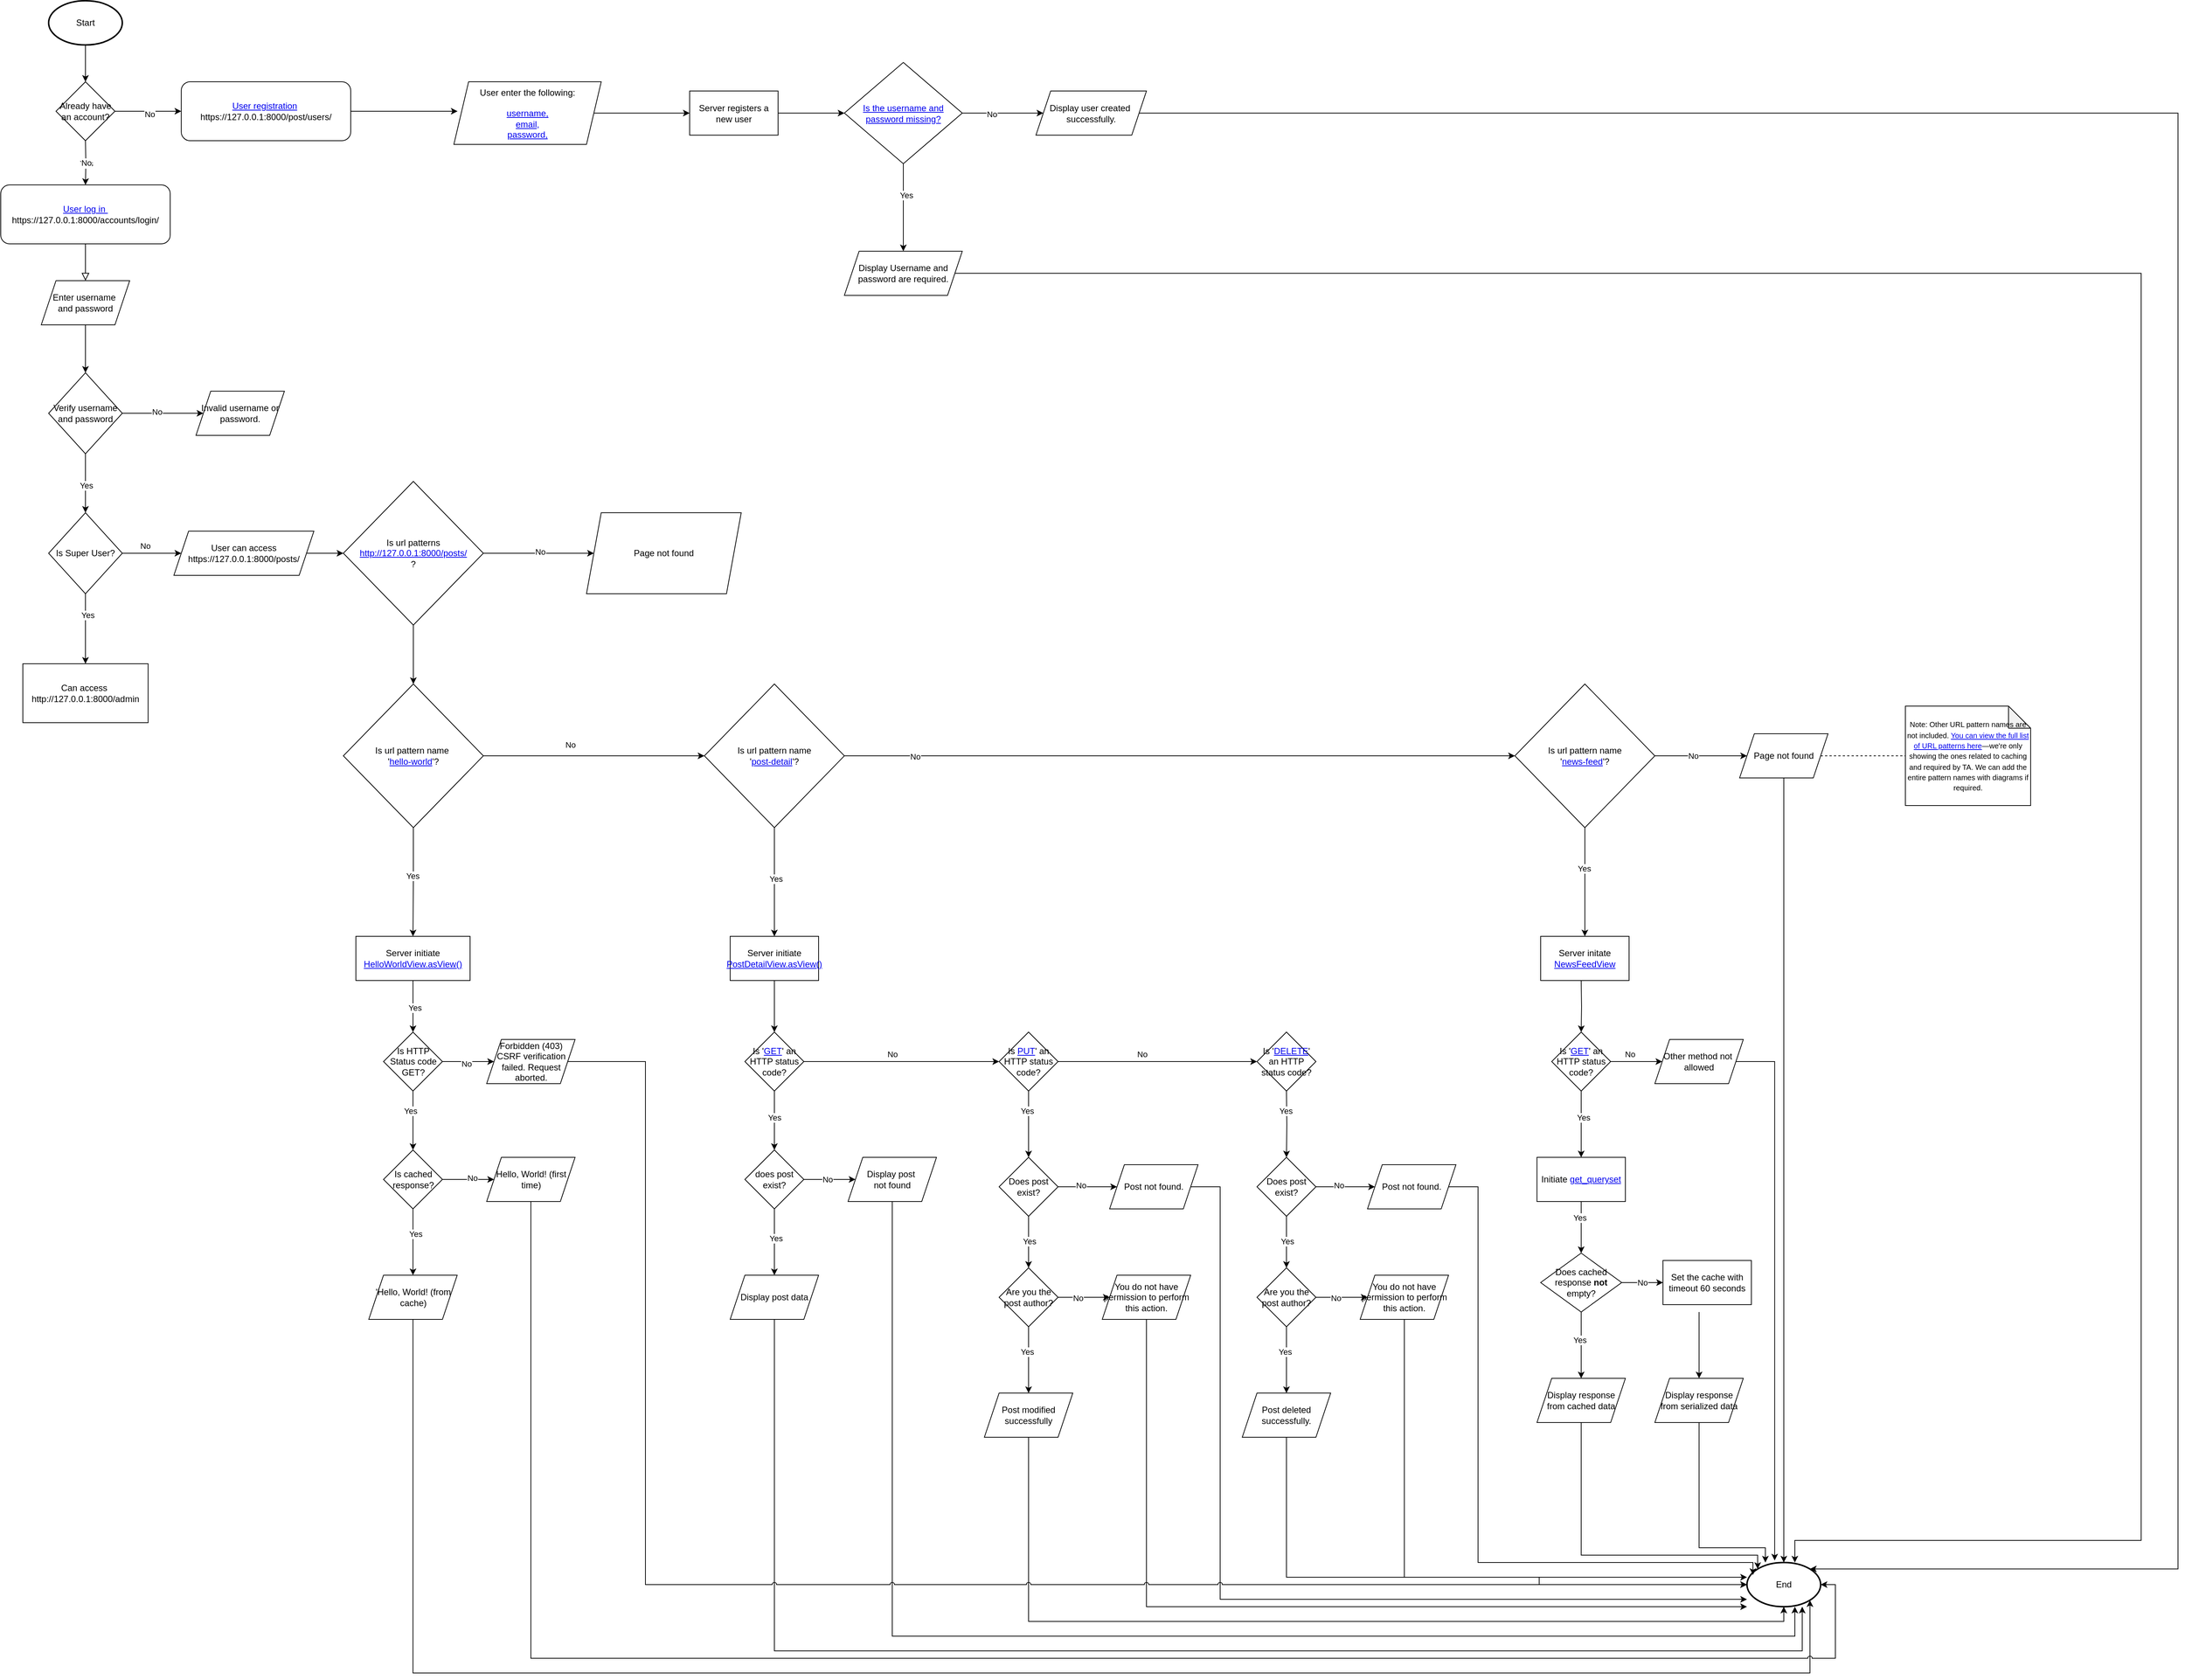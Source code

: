 <mxfile version="26.2.8">
  <diagram id="C5RBs43oDa-KdzZeNtuy" name="Page-1">
    <mxGraphModel dx="1724" dy="2253" grid="1" gridSize="10" guides="1" tooltips="1" connect="1" arrows="1" fold="1" page="1" pageScale="1" pageWidth="827" pageHeight="1169" math="0" shadow="0">
      <root>
        <mxCell id="WIyWlLk6GJQsqaUBKTNV-0" />
        <mxCell id="WIyWlLk6GJQsqaUBKTNV-1" parent="WIyWlLk6GJQsqaUBKTNV-0" />
        <mxCell id="WIyWlLk6GJQsqaUBKTNV-2" value="" style="rounded=0;html=1;jettySize=auto;orthogonalLoop=1;fontSize=11;endArrow=block;endFill=0;endSize=8;strokeWidth=1;shadow=0;labelBackgroundColor=none;edgeStyle=orthogonalEdgeStyle;" parent="WIyWlLk6GJQsqaUBKTNV-1" source="WIyWlLk6GJQsqaUBKTNV-3" edge="1">
          <mxGeometry relative="1" as="geometry">
            <mxPoint x="220" y="170" as="targetPoint" />
          </mxGeometry>
        </mxCell>
        <mxCell id="WIyWlLk6GJQsqaUBKTNV-3" value="&lt;div&gt;&lt;a style=&quot;background-color: transparent;&quot; href=&quot;https://github.com/Jasmin1117/Integrative-Programming-and-Technologies-Act/blob/cc8234874aca94a80bd389ca6543b838aa12877f/connectly_project/posts/views.py#L90&quot;&gt;User log in&amp;nbsp;&lt;/a&gt;&lt;/div&gt;&lt;div&gt;https://127.0.0.1:8000/accounts/login/&lt;br&gt;&lt;/div&gt;" style="rounded=1;whiteSpace=wrap;html=1;fontSize=12;glass=0;strokeWidth=1;shadow=0;" parent="WIyWlLk6GJQsqaUBKTNV-1" vertex="1">
          <mxGeometry x="105" y="40" width="230" height="80" as="geometry" />
        </mxCell>
        <mxCell id="_X7CinvfT8mSmvI7YNX2-6" value="Yes" style="edgeStyle=orthogonalEdgeStyle;rounded=0;orthogonalLoop=1;jettySize=auto;html=1;" parent="WIyWlLk6GJQsqaUBKTNV-1" target="WIyWlLk6GJQsqaUBKTNV-3" edge="1">
          <mxGeometry relative="1" as="geometry">
            <mxPoint x="220.0" y="-20" as="sourcePoint" />
          </mxGeometry>
        </mxCell>
        <mxCell id="_X7CinvfT8mSmvI7YNX2-102" value="No" style="edgeLabel;html=1;align=center;verticalAlign=middle;resizable=0;points=[];" parent="_X7CinvfT8mSmvI7YNX2-6" vertex="1" connectable="0">
          <mxGeometry x="-0.135" y="4" relative="1" as="geometry">
            <mxPoint x="-4" y="4" as="offset" />
          </mxGeometry>
        </mxCell>
        <mxCell id="_X7CinvfT8mSmvI7YNX2-13" value="" style="edgeStyle=orthogonalEdgeStyle;rounded=0;orthogonalLoop=1;jettySize=auto;html=1;" parent="WIyWlLk6GJQsqaUBKTNV-1" source="_X7CinvfT8mSmvI7YNX2-11" target="_X7CinvfT8mSmvI7YNX2-12" edge="1">
          <mxGeometry relative="1" as="geometry" />
        </mxCell>
        <mxCell id="_X7CinvfT8mSmvI7YNX2-11" value="Enter username&amp;nbsp;&lt;div&gt;and password&lt;/div&gt;" style="shape=parallelogram;perimeter=parallelogramPerimeter;whiteSpace=wrap;html=1;fixedSize=1;" parent="WIyWlLk6GJQsqaUBKTNV-1" vertex="1">
          <mxGeometry x="160" y="170" width="120" height="60" as="geometry" />
        </mxCell>
        <mxCell id="_X7CinvfT8mSmvI7YNX2-15" value="" style="edgeStyle=orthogonalEdgeStyle;rounded=0;orthogonalLoop=1;jettySize=auto;html=1;" parent="WIyWlLk6GJQsqaUBKTNV-1" source="_X7CinvfT8mSmvI7YNX2-12" target="_X7CinvfT8mSmvI7YNX2-14" edge="1">
          <mxGeometry relative="1" as="geometry" />
        </mxCell>
        <mxCell id="_X7CinvfT8mSmvI7YNX2-16" value="Yes" style="edgeLabel;html=1;align=center;verticalAlign=middle;resizable=0;points=[];" parent="_X7CinvfT8mSmvI7YNX2-15" vertex="1" connectable="0">
          <mxGeometry x="0.079" y="1" relative="1" as="geometry">
            <mxPoint as="offset" />
          </mxGeometry>
        </mxCell>
        <mxCell id="_X7CinvfT8mSmvI7YNX2-30" style="edgeStyle=orthogonalEdgeStyle;rounded=0;orthogonalLoop=1;jettySize=auto;html=1;" parent="WIyWlLk6GJQsqaUBKTNV-1" source="_X7CinvfT8mSmvI7YNX2-12" target="_X7CinvfT8mSmvI7YNX2-24" edge="1">
          <mxGeometry relative="1" as="geometry" />
        </mxCell>
        <mxCell id="_X7CinvfT8mSmvI7YNX2-31" value="No" style="edgeLabel;html=1;align=center;verticalAlign=middle;resizable=0;points=[];" parent="_X7CinvfT8mSmvI7YNX2-30" vertex="1" connectable="0">
          <mxGeometry x="-0.158" y="2" relative="1" as="geometry">
            <mxPoint as="offset" />
          </mxGeometry>
        </mxCell>
        <mxCell id="_X7CinvfT8mSmvI7YNX2-12" value="Verify username and password" style="rhombus;whiteSpace=wrap;html=1;" parent="WIyWlLk6GJQsqaUBKTNV-1" vertex="1">
          <mxGeometry x="170" y="295" width="100" height="110" as="geometry" />
        </mxCell>
        <mxCell id="_X7CinvfT8mSmvI7YNX2-18" value="" style="edgeStyle=orthogonalEdgeStyle;rounded=0;orthogonalLoop=1;jettySize=auto;html=1;" parent="WIyWlLk6GJQsqaUBKTNV-1" source="_X7CinvfT8mSmvI7YNX2-14" target="_X7CinvfT8mSmvI7YNX2-17" edge="1">
          <mxGeometry relative="1" as="geometry" />
        </mxCell>
        <mxCell id="_X7CinvfT8mSmvI7YNX2-19" value="Yes" style="edgeLabel;html=1;align=center;verticalAlign=middle;resizable=0;points=[];" parent="_X7CinvfT8mSmvI7YNX2-18" vertex="1" connectable="0">
          <mxGeometry x="-0.393" y="3" relative="1" as="geometry">
            <mxPoint as="offset" />
          </mxGeometry>
        </mxCell>
        <mxCell id="_X7CinvfT8mSmvI7YNX2-21" value="" style="edgeStyle=orthogonalEdgeStyle;rounded=0;orthogonalLoop=1;jettySize=auto;html=1;" parent="WIyWlLk6GJQsqaUBKTNV-1" source="_X7CinvfT8mSmvI7YNX2-14" target="_X7CinvfT8mSmvI7YNX2-32" edge="1">
          <mxGeometry relative="1" as="geometry">
            <mxPoint x="340" y="540" as="targetPoint" />
          </mxGeometry>
        </mxCell>
        <mxCell id="_X7CinvfT8mSmvI7YNX2-22" value="No" style="edgeLabel;html=1;align=center;verticalAlign=middle;resizable=0;points=[];" parent="_X7CinvfT8mSmvI7YNX2-21" vertex="1" connectable="0">
          <mxGeometry x="-0.233" y="1" relative="1" as="geometry">
            <mxPoint y="-9" as="offset" />
          </mxGeometry>
        </mxCell>
        <mxCell id="_X7CinvfT8mSmvI7YNX2-14" value="Is Super User?" style="rhombus;whiteSpace=wrap;html=1;" parent="WIyWlLk6GJQsqaUBKTNV-1" vertex="1">
          <mxGeometry x="170" y="485" width="100" height="110" as="geometry" />
        </mxCell>
        <mxCell id="_X7CinvfT8mSmvI7YNX2-17" value="Can access&amp;nbsp;&lt;div&gt;http://127.0.0.1:8000/admin&lt;/div&gt;" style="whiteSpace=wrap;html=1;" parent="WIyWlLk6GJQsqaUBKTNV-1" vertex="1">
          <mxGeometry x="135" y="690" width="170" height="80" as="geometry" />
        </mxCell>
        <mxCell id="_X7CinvfT8mSmvI7YNX2-24" value="Invalid username or password." style="shape=parallelogram;perimeter=parallelogramPerimeter;whiteSpace=wrap;html=1;fixedSize=1;" parent="WIyWlLk6GJQsqaUBKTNV-1" vertex="1">
          <mxGeometry x="370" y="320" width="120" height="60" as="geometry" />
        </mxCell>
        <mxCell id="cD0JJt_eKA0-qdBhpxKM-0" style="edgeStyle=orthogonalEdgeStyle;rounded=0;orthogonalLoop=1;jettySize=auto;html=1;" parent="WIyWlLk6GJQsqaUBKTNV-1" source="_X7CinvfT8mSmvI7YNX2-32" target="_X7CinvfT8mSmvI7YNX2-52" edge="1">
          <mxGeometry relative="1" as="geometry" />
        </mxCell>
        <mxCell id="_X7CinvfT8mSmvI7YNX2-32" value="User can access https://127.0.0.1:8000/posts/" style="shape=parallelogram;perimeter=parallelogramPerimeter;whiteSpace=wrap;html=1;fixedSize=1;" parent="WIyWlLk6GJQsqaUBKTNV-1" vertex="1">
          <mxGeometry x="340" y="510" width="190" height="60" as="geometry" />
        </mxCell>
        <mxCell id="_X7CinvfT8mSmvI7YNX2-90" value="" style="edgeStyle=orthogonalEdgeStyle;rounded=0;orthogonalLoop=1;jettySize=auto;html=1;" parent="WIyWlLk6GJQsqaUBKTNV-1" source="_X7CinvfT8mSmvI7YNX2-52" target="_X7CinvfT8mSmvI7YNX2-95" edge="1">
          <mxGeometry relative="1" as="geometry">
            <mxPoint x="1110" y="540" as="targetPoint" />
          </mxGeometry>
        </mxCell>
        <mxCell id="_X7CinvfT8mSmvI7YNX2-113" value="No" style="edgeLabel;html=1;align=center;verticalAlign=middle;resizable=0;points=[];" parent="_X7CinvfT8mSmvI7YNX2-90" vertex="1" connectable="0">
          <mxGeometry x="0.019" y="2" relative="1" as="geometry">
            <mxPoint as="offset" />
          </mxGeometry>
        </mxCell>
        <mxCell id="cD0JJt_eKA0-qdBhpxKM-2" value="" style="edgeStyle=orthogonalEdgeStyle;rounded=0;orthogonalLoop=1;jettySize=auto;html=1;" parent="WIyWlLk6GJQsqaUBKTNV-1" source="_X7CinvfT8mSmvI7YNX2-52" target="cD0JJt_eKA0-qdBhpxKM-1" edge="1">
          <mxGeometry relative="1" as="geometry" />
        </mxCell>
        <mxCell id="_X7CinvfT8mSmvI7YNX2-52" value="Is url patterns&lt;div&gt;&lt;a href=&quot;https://github.com/Jasmin1117/Integrative-Programming-and-Technologies-Act/blob/2461e86800dc4b899f0e4c06d2805c2391d48731/connectly_project/posts/urls.py#L21&quot;&gt;http://127.0.0.1:8000/posts/&lt;/a&gt;&lt;/div&gt;&lt;div&gt;?&lt;/div&gt;" style="rhombus;whiteSpace=wrap;html=1;" parent="WIyWlLk6GJQsqaUBKTNV-1" vertex="1">
          <mxGeometry x="570" y="442.5" width="190" height="195" as="geometry" />
        </mxCell>
        <mxCell id="_X7CinvfT8mSmvI7YNX2-95" value="Page not found" style="shape=parallelogram;perimeter=parallelogramPerimeter;whiteSpace=wrap;html=1;fixedSize=1;" parent="WIyWlLk6GJQsqaUBKTNV-1" vertex="1">
          <mxGeometry x="900" y="485" width="210" height="110" as="geometry" />
        </mxCell>
        <mxCell id="_X7CinvfT8mSmvI7YNX2-98" style="edgeStyle=orthogonalEdgeStyle;rounded=0;orthogonalLoop=1;jettySize=auto;html=1;" parent="WIyWlLk6GJQsqaUBKTNV-1" source="_X7CinvfT8mSmvI7YNX2-96" target="_X7CinvfT8mSmvI7YNX2-97" edge="1">
          <mxGeometry relative="1" as="geometry" />
        </mxCell>
        <mxCell id="_X7CinvfT8mSmvI7YNX2-96" value="Start" style="strokeWidth=2;html=1;shape=mxgraph.flowchart.start_1;whiteSpace=wrap;" parent="WIyWlLk6GJQsqaUBKTNV-1" vertex="1">
          <mxGeometry x="170" y="-210" width="100" height="60" as="geometry" />
        </mxCell>
        <mxCell id="_X7CinvfT8mSmvI7YNX2-103" style="edgeStyle=orthogonalEdgeStyle;rounded=0;orthogonalLoop=1;jettySize=auto;html=1;" parent="WIyWlLk6GJQsqaUBKTNV-1" source="_X7CinvfT8mSmvI7YNX2-97" target="_X7CinvfT8mSmvI7YNX2-101" edge="1">
          <mxGeometry relative="1" as="geometry" />
        </mxCell>
        <mxCell id="_X7CinvfT8mSmvI7YNX2-104" value="No" style="edgeLabel;html=1;align=center;verticalAlign=middle;resizable=0;points=[];" parent="_X7CinvfT8mSmvI7YNX2-103" vertex="1" connectable="0">
          <mxGeometry x="0.049" y="-4" relative="1" as="geometry">
            <mxPoint as="offset" />
          </mxGeometry>
        </mxCell>
        <mxCell id="_X7CinvfT8mSmvI7YNX2-97" value="Already have an account?" style="rhombus;whiteSpace=wrap;html=1;" parent="WIyWlLk6GJQsqaUBKTNV-1" vertex="1">
          <mxGeometry x="180" y="-100" width="80" height="80" as="geometry" />
        </mxCell>
        <mxCell id="_X7CinvfT8mSmvI7YNX2-106" value="" style="edgeStyle=orthogonalEdgeStyle;rounded=0;orthogonalLoop=1;jettySize=auto;html=1;" parent="WIyWlLk6GJQsqaUBKTNV-1" source="_X7CinvfT8mSmvI7YNX2-101" edge="1">
          <mxGeometry relative="1" as="geometry">
            <mxPoint x="725" y="-60.0" as="targetPoint" />
          </mxGeometry>
        </mxCell>
        <mxCell id="_X7CinvfT8mSmvI7YNX2-101" value="&lt;a href=&quot;https://github.com/Jasmin1117/Integrative-Programming-and-Technologies-Act/blob/cc8234874aca94a80bd389ca6543b838aa12877f/connectly_project/posts/views.py#L54&quot;&gt;User registration&lt;/a&gt;&amp;nbsp;&lt;br&gt;&lt;div&gt;https://127.0.0.1:8000/post/users/&lt;/div&gt;" style="rounded=1;whiteSpace=wrap;html=1;fontSize=12;glass=0;strokeWidth=1;shadow=0;" parent="WIyWlLk6GJQsqaUBKTNV-1" vertex="1">
          <mxGeometry x="350" y="-100" width="230" height="80" as="geometry" />
        </mxCell>
        <mxCell id="_X7CinvfT8mSmvI7YNX2-109" value="" style="edgeStyle=orthogonalEdgeStyle;rounded=0;orthogonalLoop=1;jettySize=auto;html=1;" parent="WIyWlLk6GJQsqaUBKTNV-1" source="_X7CinvfT8mSmvI7YNX2-107" target="_X7CinvfT8mSmvI7YNX2-108" edge="1">
          <mxGeometry relative="1" as="geometry" />
        </mxCell>
        <mxCell id="_X7CinvfT8mSmvI7YNX2-107" value="User enter the following:&lt;div&gt;&lt;br&gt;&lt;/div&gt;&lt;div&gt;&lt;a href=&quot;https://github.com/Jasmin1117/Integrative-Programming-and-Technologies-Act/blob/2461e86800dc4b899f0e4c06d2805c2391d48731/connectly_project/posts/views.py#L50-L52&quot;&gt;username,&lt;br&gt;email,&lt;br&gt;password,&lt;/a&gt;&lt;/div&gt;" style="shape=parallelogram;perimeter=parallelogramPerimeter;whiteSpace=wrap;html=1;fixedSize=1;" parent="WIyWlLk6GJQsqaUBKTNV-1" vertex="1">
          <mxGeometry x="720" y="-100" width="200" height="85" as="geometry" />
        </mxCell>
        <mxCell id="_X7CinvfT8mSmvI7YNX2-111" value="" style="edgeStyle=orthogonalEdgeStyle;rounded=0;orthogonalLoop=1;jettySize=auto;html=1;" parent="WIyWlLk6GJQsqaUBKTNV-1" source="_X7CinvfT8mSmvI7YNX2-108" target="_X7CinvfT8mSmvI7YNX2-110" edge="1">
          <mxGeometry relative="1" as="geometry" />
        </mxCell>
        <mxCell id="_X7CinvfT8mSmvI7YNX2-108" value="Server registers a new user" style="whiteSpace=wrap;html=1;" parent="WIyWlLk6GJQsqaUBKTNV-1" vertex="1">
          <mxGeometry x="1040" y="-87.5" width="120" height="60" as="geometry" />
        </mxCell>
        <mxCell id="s0mT2lltDAjoIGX7IzYP-1" value="" style="edgeStyle=orthogonalEdgeStyle;rounded=0;orthogonalLoop=1;jettySize=auto;html=1;" edge="1" parent="WIyWlLk6GJQsqaUBKTNV-1" source="_X7CinvfT8mSmvI7YNX2-110" target="s0mT2lltDAjoIGX7IzYP-0">
          <mxGeometry relative="1" as="geometry" />
        </mxCell>
        <mxCell id="s0mT2lltDAjoIGX7IzYP-2" value="Yes" style="edgeLabel;html=1;align=center;verticalAlign=middle;resizable=0;points=[];" vertex="1" connectable="0" parent="s0mT2lltDAjoIGX7IzYP-1">
          <mxGeometry x="-0.287" y="4" relative="1" as="geometry">
            <mxPoint as="offset" />
          </mxGeometry>
        </mxCell>
        <mxCell id="s0mT2lltDAjoIGX7IzYP-4" value="" style="edgeStyle=orthogonalEdgeStyle;rounded=0;orthogonalLoop=1;jettySize=auto;html=1;" edge="1" parent="WIyWlLk6GJQsqaUBKTNV-1" source="_X7CinvfT8mSmvI7YNX2-110" target="s0mT2lltDAjoIGX7IzYP-3">
          <mxGeometry relative="1" as="geometry" />
        </mxCell>
        <mxCell id="s0mT2lltDAjoIGX7IzYP-5" value="No" style="edgeLabel;html=1;align=center;verticalAlign=middle;resizable=0;points=[];" vertex="1" connectable="0" parent="s0mT2lltDAjoIGX7IzYP-4">
          <mxGeometry x="-0.2" y="-1" relative="1" as="geometry">
            <mxPoint x="-4" as="offset" />
          </mxGeometry>
        </mxCell>
        <mxCell id="_X7CinvfT8mSmvI7YNX2-110" value="&lt;a href=&quot;https://github.com/Jasmin1117/Integrative-Programming-and-Technologies-Act/blob/2461e86800dc4b899f0e4c06d2805c2391d48731/connectly_project/posts/views.py#L55&quot;&gt;Is the username and password missing?&lt;/a&gt;" style="rhombus;whiteSpace=wrap;html=1;" parent="WIyWlLk6GJQsqaUBKTNV-1" vertex="1">
          <mxGeometry x="1250" y="-126.25" width="160" height="137.5" as="geometry" />
        </mxCell>
        <mxCell id="cD0JJt_eKA0-qdBhpxKM-4" value="" style="edgeStyle=orthogonalEdgeStyle;rounded=0;orthogonalLoop=1;jettySize=auto;html=1;" parent="WIyWlLk6GJQsqaUBKTNV-1" source="cD0JJt_eKA0-qdBhpxKM-1" target="cD0JJt_eKA0-qdBhpxKM-3" edge="1">
          <mxGeometry relative="1" as="geometry" />
        </mxCell>
        <mxCell id="cD0JJt_eKA0-qdBhpxKM-18" value="Yes" style="edgeLabel;html=1;align=center;verticalAlign=middle;resizable=0;points=[];" parent="cD0JJt_eKA0-qdBhpxKM-4" vertex="1" connectable="0">
          <mxGeometry x="-0.118" y="-1" relative="1" as="geometry">
            <mxPoint as="offset" />
          </mxGeometry>
        </mxCell>
        <mxCell id="cD0JJt_eKA0-qdBhpxKM-28" value="" style="edgeStyle=orthogonalEdgeStyle;rounded=0;orthogonalLoop=1;jettySize=auto;html=1;" parent="WIyWlLk6GJQsqaUBKTNV-1" source="cD0JJt_eKA0-qdBhpxKM-1" target="cD0JJt_eKA0-qdBhpxKM-27" edge="1">
          <mxGeometry relative="1" as="geometry" />
        </mxCell>
        <mxCell id="cD0JJt_eKA0-qdBhpxKM-29" value="No" style="edgeLabel;html=1;align=center;verticalAlign=middle;resizable=0;points=[];" parent="cD0JJt_eKA0-qdBhpxKM-28" vertex="1" connectable="0">
          <mxGeometry x="-0.215" y="1" relative="1" as="geometry">
            <mxPoint y="-14" as="offset" />
          </mxGeometry>
        </mxCell>
        <mxCell id="cD0JJt_eKA0-qdBhpxKM-1" value="Is url pattern name&amp;nbsp;&lt;div&gt;&#39;&lt;a href=&quot;https://github.com/Jasmin1117/Integrative-Programming-and-Technologies-Act/blob/03969b08d5f7eb3367b18908e99192e2508488b2/connectly_project/posts/urls.py#L19&quot;&gt;hello-world&lt;/a&gt;&#39;?&lt;/div&gt;" style="rhombus;whiteSpace=wrap;html=1;" parent="WIyWlLk6GJQsqaUBKTNV-1" vertex="1">
          <mxGeometry x="570" y="717.5" width="190" height="195" as="geometry" />
        </mxCell>
        <mxCell id="cD0JJt_eKA0-qdBhpxKM-6" value="" style="edgeStyle=orthogonalEdgeStyle;rounded=0;orthogonalLoop=1;jettySize=auto;html=1;" parent="WIyWlLk6GJQsqaUBKTNV-1" source="cD0JJt_eKA0-qdBhpxKM-3" target="cD0JJt_eKA0-qdBhpxKM-5" edge="1">
          <mxGeometry relative="1" as="geometry" />
        </mxCell>
        <mxCell id="cD0JJt_eKA0-qdBhpxKM-19" value="Yes" style="edgeLabel;html=1;align=center;verticalAlign=middle;resizable=0;points=[];" parent="cD0JJt_eKA0-qdBhpxKM-6" vertex="1" connectable="0">
          <mxGeometry x="0.043" y="2" relative="1" as="geometry">
            <mxPoint as="offset" />
          </mxGeometry>
        </mxCell>
        <mxCell id="cD0JJt_eKA0-qdBhpxKM-3" value="&lt;div&gt;Server initiate&lt;/div&gt;&lt;a href=&quot;https://github.com/Jasmin1117/Integrative-Programming-and-Technologies-Act/blob/03969b08d5f7eb3367b18908e99192e2508488b2/connectly_project/posts/views.py#L423&quot;&gt;HelloWorldView.asView()&lt;/a&gt;" style="whiteSpace=wrap;html=1;" parent="WIyWlLk6GJQsqaUBKTNV-1" vertex="1">
          <mxGeometry x="587" y="1060" width="155" height="60" as="geometry" />
        </mxCell>
        <mxCell id="cD0JJt_eKA0-qdBhpxKM-10" value="" style="edgeStyle=orthogonalEdgeStyle;rounded=0;orthogonalLoop=1;jettySize=auto;html=1;" parent="WIyWlLk6GJQsqaUBKTNV-1" source="cD0JJt_eKA0-qdBhpxKM-5" target="cD0JJt_eKA0-qdBhpxKM-9" edge="1">
          <mxGeometry relative="1" as="geometry" />
        </mxCell>
        <mxCell id="cD0JJt_eKA0-qdBhpxKM-22" value="No" style="edgeLabel;html=1;align=center;verticalAlign=middle;resizable=0;points=[];" parent="cD0JJt_eKA0-qdBhpxKM-10" vertex="1" connectable="0">
          <mxGeometry x="-0.093" y="-3" relative="1" as="geometry">
            <mxPoint x="1" as="offset" />
          </mxGeometry>
        </mxCell>
        <mxCell id="cD0JJt_eKA0-qdBhpxKM-13" value="" style="edgeStyle=orthogonalEdgeStyle;rounded=0;orthogonalLoop=1;jettySize=auto;html=1;" parent="WIyWlLk6GJQsqaUBKTNV-1" source="cD0JJt_eKA0-qdBhpxKM-5" target="cD0JJt_eKA0-qdBhpxKM-12" edge="1">
          <mxGeometry relative="1" as="geometry" />
        </mxCell>
        <mxCell id="cD0JJt_eKA0-qdBhpxKM-20" value="Yes" style="edgeLabel;html=1;align=center;verticalAlign=middle;resizable=0;points=[];" parent="cD0JJt_eKA0-qdBhpxKM-13" vertex="1" connectable="0">
          <mxGeometry x="-0.338" y="-4" relative="1" as="geometry">
            <mxPoint as="offset" />
          </mxGeometry>
        </mxCell>
        <mxCell id="cD0JJt_eKA0-qdBhpxKM-5" value="Is HTTP Status code GET?" style="rhombus;whiteSpace=wrap;html=1;" parent="WIyWlLk6GJQsqaUBKTNV-1" vertex="1">
          <mxGeometry x="624.5" y="1190" width="80" height="80" as="geometry" />
        </mxCell>
        <mxCell id="cD0JJt_eKA0-qdBhpxKM-9" value="&lt;div&gt;Forbidden (403)&lt;/div&gt;&lt;div&gt;CSRF verification failed. Request aborted.&lt;/div&gt;" style="shape=parallelogram;perimeter=parallelogramPerimeter;whiteSpace=wrap;html=1;fixedSize=1;" parent="WIyWlLk6GJQsqaUBKTNV-1" vertex="1">
          <mxGeometry x="764.5" y="1200" width="120" height="60" as="geometry" />
        </mxCell>
        <mxCell id="cD0JJt_eKA0-qdBhpxKM-15" value="" style="edgeStyle=orthogonalEdgeStyle;rounded=0;orthogonalLoop=1;jettySize=auto;html=1;" parent="WIyWlLk6GJQsqaUBKTNV-1" source="cD0JJt_eKA0-qdBhpxKM-12" target="cD0JJt_eKA0-qdBhpxKM-14" edge="1">
          <mxGeometry relative="1" as="geometry" />
        </mxCell>
        <mxCell id="cD0JJt_eKA0-qdBhpxKM-21" value="Yes" style="edgeLabel;html=1;align=center;verticalAlign=middle;resizable=0;points=[];" parent="cD0JJt_eKA0-qdBhpxKM-15" vertex="1" connectable="0">
          <mxGeometry x="-0.244" y="3" relative="1" as="geometry">
            <mxPoint as="offset" />
          </mxGeometry>
        </mxCell>
        <mxCell id="cD0JJt_eKA0-qdBhpxKM-17" value="" style="edgeStyle=orthogonalEdgeStyle;rounded=0;orthogonalLoop=1;jettySize=auto;html=1;" parent="WIyWlLk6GJQsqaUBKTNV-1" source="cD0JJt_eKA0-qdBhpxKM-12" target="cD0JJt_eKA0-qdBhpxKM-16" edge="1">
          <mxGeometry relative="1" as="geometry" />
        </mxCell>
        <mxCell id="cD0JJt_eKA0-qdBhpxKM-23" value="No" style="edgeLabel;html=1;align=center;verticalAlign=middle;resizable=0;points=[];" parent="cD0JJt_eKA0-qdBhpxKM-17" vertex="1" connectable="0">
          <mxGeometry x="0.121" y="2" relative="1" as="geometry">
            <mxPoint x="1" as="offset" />
          </mxGeometry>
        </mxCell>
        <mxCell id="cD0JJt_eKA0-qdBhpxKM-12" value="Is cached response?" style="rhombus;whiteSpace=wrap;html=1;" parent="WIyWlLk6GJQsqaUBKTNV-1" vertex="1">
          <mxGeometry x="624.5" y="1350" width="80" height="80" as="geometry" />
        </mxCell>
        <mxCell id="cD0JJt_eKA0-qdBhpxKM-14" value="&#39;Hello, World! (from cache)" style="shape=parallelogram;perimeter=parallelogramPerimeter;whiteSpace=wrap;html=1;fixedSize=1;" parent="WIyWlLk6GJQsqaUBKTNV-1" vertex="1">
          <mxGeometry x="604.5" y="1520" width="120" height="60" as="geometry" />
        </mxCell>
        <mxCell id="cD0JJt_eKA0-qdBhpxKM-16" value="Hello, World! (first time)" style="shape=parallelogram;perimeter=parallelogramPerimeter;whiteSpace=wrap;html=1;fixedSize=1;" parent="WIyWlLk6GJQsqaUBKTNV-1" vertex="1">
          <mxGeometry x="764.5" y="1360" width="120" height="60" as="geometry" />
        </mxCell>
        <mxCell id="cD0JJt_eKA0-qdBhpxKM-35" value="" style="edgeStyle=orthogonalEdgeStyle;rounded=0;orthogonalLoop=1;jettySize=auto;html=1;" parent="WIyWlLk6GJQsqaUBKTNV-1" source="cD0JJt_eKA0-qdBhpxKM-27" target="cD0JJt_eKA0-qdBhpxKM-34" edge="1">
          <mxGeometry relative="1" as="geometry" />
        </mxCell>
        <mxCell id="cD0JJt_eKA0-qdBhpxKM-75" value="Yes" style="edgeLabel;html=1;align=center;verticalAlign=middle;resizable=0;points=[];" parent="cD0JJt_eKA0-qdBhpxKM-35" vertex="1" connectable="0">
          <mxGeometry x="-0.06" y="2" relative="1" as="geometry">
            <mxPoint as="offset" />
          </mxGeometry>
        </mxCell>
        <mxCell id="cD0JJt_eKA0-qdBhpxKM-92" style="edgeStyle=orthogonalEdgeStyle;rounded=0;orthogonalLoop=1;jettySize=auto;html=1;" parent="WIyWlLk6GJQsqaUBKTNV-1" source="cD0JJt_eKA0-qdBhpxKM-27" target="cD0JJt_eKA0-qdBhpxKM-91" edge="1">
          <mxGeometry relative="1" as="geometry" />
        </mxCell>
        <mxCell id="Q5yMjNgHKaKBkc9a5iXe-0" value="No" style="edgeLabel;html=1;align=center;verticalAlign=middle;resizable=0;points=[];" parent="cD0JJt_eKA0-qdBhpxKM-92" vertex="1" connectable="0">
          <mxGeometry x="-0.789" y="-1" relative="1" as="geometry">
            <mxPoint as="offset" />
          </mxGeometry>
        </mxCell>
        <mxCell id="cD0JJt_eKA0-qdBhpxKM-27" value="Is url pattern name&lt;div&gt;&#39;&lt;a href=&quot;https://github.com/Jasmin1117/Integrative-Programming-and-Technologies-Act/blob/03969b08d5f7eb3367b18908e99192e2508488b2/connectly_project/posts/urls.py#L24&quot;&gt;post-detail&lt;/a&gt;&#39;?&lt;/div&gt;" style="rhombus;whiteSpace=wrap;html=1;" parent="WIyWlLk6GJQsqaUBKTNV-1" vertex="1">
          <mxGeometry x="1060" y="717.5" width="190" height="195" as="geometry" />
        </mxCell>
        <mxCell id="cD0JJt_eKA0-qdBhpxKM-37" style="edgeStyle=orthogonalEdgeStyle;rounded=0;orthogonalLoop=1;jettySize=auto;html=1;" parent="WIyWlLk6GJQsqaUBKTNV-1" source="cD0JJt_eKA0-qdBhpxKM-34" target="cD0JJt_eKA0-qdBhpxKM-36" edge="1">
          <mxGeometry relative="1" as="geometry" />
        </mxCell>
        <mxCell id="cD0JJt_eKA0-qdBhpxKM-34" value="Server initiate&lt;div&gt;&lt;a href=&quot;https://github.com/Jasmin1117/Integrative-Programming-and-Technologies-Act/blob/03969b08d5f7eb3367b18908e99192e2508488b2/connectly_project/posts/views.py#L164&quot;&gt;PostDetailView.asView()&lt;/a&gt;&lt;/div&gt;" style="whiteSpace=wrap;html=1;" parent="WIyWlLk6GJQsqaUBKTNV-1" vertex="1">
          <mxGeometry x="1095" y="1060" width="120" height="60" as="geometry" />
        </mxCell>
        <mxCell id="cD0JJt_eKA0-qdBhpxKM-40" value="" style="edgeStyle=orthogonalEdgeStyle;rounded=0;orthogonalLoop=1;jettySize=auto;html=1;" parent="WIyWlLk6GJQsqaUBKTNV-1" source="cD0JJt_eKA0-qdBhpxKM-36" target="cD0JJt_eKA0-qdBhpxKM-39" edge="1">
          <mxGeometry relative="1" as="geometry" />
        </mxCell>
        <mxCell id="cD0JJt_eKA0-qdBhpxKM-93" value="Yes" style="edgeLabel;html=1;align=center;verticalAlign=middle;resizable=0;points=[];" parent="cD0JJt_eKA0-qdBhpxKM-40" vertex="1" connectable="0">
          <mxGeometry x="-0.096" relative="1" as="geometry">
            <mxPoint as="offset" />
          </mxGeometry>
        </mxCell>
        <mxCell id="cD0JJt_eKA0-qdBhpxKM-46" value="" style="edgeStyle=orthogonalEdgeStyle;rounded=0;orthogonalLoop=1;jettySize=auto;html=1;" parent="WIyWlLk6GJQsqaUBKTNV-1" source="cD0JJt_eKA0-qdBhpxKM-36" target="cD0JJt_eKA0-qdBhpxKM-45" edge="1">
          <mxGeometry relative="1" as="geometry" />
        </mxCell>
        <mxCell id="cD0JJt_eKA0-qdBhpxKM-96" value="No" style="edgeLabel;html=1;align=center;verticalAlign=middle;resizable=0;points=[];" parent="cD0JJt_eKA0-qdBhpxKM-46" vertex="1" connectable="0">
          <mxGeometry x="0.004" y="-2" relative="1" as="geometry">
            <mxPoint x="-13" y="-12" as="offset" />
          </mxGeometry>
        </mxCell>
        <mxCell id="cD0JJt_eKA0-qdBhpxKM-36" value="Is &#39;&lt;a href=&quot;https://github.com/Jasmin1117/Integrative-Programming-and-Technologies-Act/blob/03969b08d5f7eb3367b18908e99192e2508488b2/connectly_project/posts/views.py#L169&quot;&gt;GET&lt;/a&gt;&#39; an HTTP status code?" style="rhombus;whiteSpace=wrap;html=1;" parent="WIyWlLk6GJQsqaUBKTNV-1" vertex="1">
          <mxGeometry x="1115" y="1190" width="80" height="80" as="geometry" />
        </mxCell>
        <mxCell id="cD0JJt_eKA0-qdBhpxKM-42" value="" style="edgeStyle=orthogonalEdgeStyle;rounded=0;orthogonalLoop=1;jettySize=auto;html=1;" parent="WIyWlLk6GJQsqaUBKTNV-1" source="cD0JJt_eKA0-qdBhpxKM-39" target="cD0JJt_eKA0-qdBhpxKM-41" edge="1">
          <mxGeometry relative="1" as="geometry" />
        </mxCell>
        <mxCell id="cD0JJt_eKA0-qdBhpxKM-94" value="Yes" style="edgeLabel;html=1;align=center;verticalAlign=middle;resizable=0;points=[];" parent="cD0JJt_eKA0-qdBhpxKM-42" vertex="1" connectable="0">
          <mxGeometry x="-0.122" y="2" relative="1" as="geometry">
            <mxPoint as="offset" />
          </mxGeometry>
        </mxCell>
        <mxCell id="cD0JJt_eKA0-qdBhpxKM-44" value="" style="edgeStyle=orthogonalEdgeStyle;rounded=0;orthogonalLoop=1;jettySize=auto;html=1;" parent="WIyWlLk6GJQsqaUBKTNV-1" source="cD0JJt_eKA0-qdBhpxKM-39" target="cD0JJt_eKA0-qdBhpxKM-43" edge="1">
          <mxGeometry relative="1" as="geometry" />
        </mxCell>
        <mxCell id="cD0JJt_eKA0-qdBhpxKM-95" value="No" style="edgeLabel;html=1;align=center;verticalAlign=middle;resizable=0;points=[];" parent="cD0JJt_eKA0-qdBhpxKM-44" vertex="1" connectable="0">
          <mxGeometry x="-0.081" relative="1" as="geometry">
            <mxPoint as="offset" />
          </mxGeometry>
        </mxCell>
        <mxCell id="cD0JJt_eKA0-qdBhpxKM-39" value="does post exist?" style="rhombus;whiteSpace=wrap;html=1;" parent="WIyWlLk6GJQsqaUBKTNV-1" vertex="1">
          <mxGeometry x="1115" y="1350" width="80" height="80" as="geometry" />
        </mxCell>
        <mxCell id="cD0JJt_eKA0-qdBhpxKM-150" style="edgeStyle=orthogonalEdgeStyle;rounded=0;orthogonalLoop=1;jettySize=auto;html=1;jumpStyle=arc;" parent="WIyWlLk6GJQsqaUBKTNV-1" source="cD0JJt_eKA0-qdBhpxKM-41" target="cD0JJt_eKA0-qdBhpxKM-139" edge="1">
          <mxGeometry relative="1" as="geometry">
            <Array as="points">
              <mxPoint x="1155" y="2030" />
              <mxPoint x="2550" y="2030" />
            </Array>
          </mxGeometry>
        </mxCell>
        <mxCell id="cD0JJt_eKA0-qdBhpxKM-41" value="Display post data" style="shape=parallelogram;perimeter=parallelogramPerimeter;whiteSpace=wrap;html=1;fixedSize=1;" parent="WIyWlLk6GJQsqaUBKTNV-1" vertex="1">
          <mxGeometry x="1095" y="1520" width="120" height="60" as="geometry" />
        </mxCell>
        <mxCell id="cD0JJt_eKA0-qdBhpxKM-149" style="edgeStyle=orthogonalEdgeStyle;rounded=0;orthogonalLoop=1;jettySize=auto;html=1;jumpStyle=arc;" parent="WIyWlLk6GJQsqaUBKTNV-1" source="cD0JJt_eKA0-qdBhpxKM-43" target="cD0JJt_eKA0-qdBhpxKM-139" edge="1">
          <mxGeometry relative="1" as="geometry">
            <Array as="points">
              <mxPoint x="1315" y="2010" />
              <mxPoint x="2540" y="2010" />
            </Array>
          </mxGeometry>
        </mxCell>
        <mxCell id="cD0JJt_eKA0-qdBhpxKM-43" value="Display post&amp;nbsp;&lt;div&gt;not found&lt;/div&gt;" style="shape=parallelogram;perimeter=parallelogramPerimeter;whiteSpace=wrap;html=1;fixedSize=1;" parent="WIyWlLk6GJQsqaUBKTNV-1" vertex="1">
          <mxGeometry x="1255" y="1360" width="120" height="60" as="geometry" />
        </mxCell>
        <mxCell id="cD0JJt_eKA0-qdBhpxKM-57" style="edgeStyle=orthogonalEdgeStyle;rounded=0;orthogonalLoop=1;jettySize=auto;html=1;" parent="WIyWlLk6GJQsqaUBKTNV-1" source="cD0JJt_eKA0-qdBhpxKM-45" target="cD0JJt_eKA0-qdBhpxKM-51" edge="1">
          <mxGeometry relative="1" as="geometry" />
        </mxCell>
        <mxCell id="cD0JJt_eKA0-qdBhpxKM-74" value="Yes" style="edgeLabel;html=1;align=center;verticalAlign=middle;resizable=0;points=[];" parent="cD0JJt_eKA0-qdBhpxKM-57" vertex="1" connectable="0">
          <mxGeometry x="-0.399" y="-2" relative="1" as="geometry">
            <mxPoint as="offset" />
          </mxGeometry>
        </mxCell>
        <mxCell id="cD0JJt_eKA0-qdBhpxKM-72" style="edgeStyle=orthogonalEdgeStyle;rounded=0;orthogonalLoop=1;jettySize=auto;html=1;" parent="WIyWlLk6GJQsqaUBKTNV-1" source="cD0JJt_eKA0-qdBhpxKM-45" target="cD0JJt_eKA0-qdBhpxKM-70" edge="1">
          <mxGeometry relative="1" as="geometry" />
        </mxCell>
        <mxCell id="cD0JJt_eKA0-qdBhpxKM-73" value="No" style="edgeLabel;html=1;align=center;verticalAlign=middle;resizable=0;points=[];" parent="cD0JJt_eKA0-qdBhpxKM-72" vertex="1" connectable="0">
          <mxGeometry x="-0.769" y="-1" relative="1" as="geometry">
            <mxPoint x="83" y="-11" as="offset" />
          </mxGeometry>
        </mxCell>
        <mxCell id="cD0JJt_eKA0-qdBhpxKM-45" value="Is &lt;a href=&quot;https://github.com/Jasmin1117/Integrative-Programming-and-Technologies-Act/blob/03969b08d5f7eb3367b18908e99192e2508488b2/connectly_project/posts/views.py#L180&quot;&gt;PUT&lt;/a&gt;&#39; an HTTP status code?" style="rhombus;whiteSpace=wrap;html=1;" parent="WIyWlLk6GJQsqaUBKTNV-1" vertex="1">
          <mxGeometry x="1460" y="1190" width="80" height="80" as="geometry" />
        </mxCell>
        <mxCell id="cD0JJt_eKA0-qdBhpxKM-63" value="" style="edgeStyle=orthogonalEdgeStyle;rounded=0;orthogonalLoop=1;jettySize=auto;html=1;" parent="WIyWlLk6GJQsqaUBKTNV-1" source="cD0JJt_eKA0-qdBhpxKM-47" target="cD0JJt_eKA0-qdBhpxKM-62" edge="1">
          <mxGeometry relative="1" as="geometry" />
        </mxCell>
        <mxCell id="cD0JJt_eKA0-qdBhpxKM-66" value="No" style="edgeLabel;html=1;align=center;verticalAlign=middle;resizable=0;points=[];" parent="cD0JJt_eKA0-qdBhpxKM-63" vertex="1" connectable="0">
          <mxGeometry x="-0.247" y="-1" relative="1" as="geometry">
            <mxPoint as="offset" />
          </mxGeometry>
        </mxCell>
        <mxCell id="cD0JJt_eKA0-qdBhpxKM-68" value="" style="edgeStyle=orthogonalEdgeStyle;rounded=0;orthogonalLoop=1;jettySize=auto;html=1;" parent="WIyWlLk6GJQsqaUBKTNV-1" source="cD0JJt_eKA0-qdBhpxKM-47" target="cD0JJt_eKA0-qdBhpxKM-67" edge="1">
          <mxGeometry relative="1" as="geometry" />
        </mxCell>
        <mxCell id="cD0JJt_eKA0-qdBhpxKM-69" value="Yes" style="edgeLabel;html=1;align=center;verticalAlign=middle;resizable=0;points=[];" parent="cD0JJt_eKA0-qdBhpxKM-68" vertex="1" connectable="0">
          <mxGeometry x="-0.244" y="-2" relative="1" as="geometry">
            <mxPoint as="offset" />
          </mxGeometry>
        </mxCell>
        <mxCell id="cD0JJt_eKA0-qdBhpxKM-47" value="Are you the post author?" style="rhombus;whiteSpace=wrap;html=1;" parent="WIyWlLk6GJQsqaUBKTNV-1" vertex="1">
          <mxGeometry x="1460" y="1510" width="80" height="80" as="geometry" />
        </mxCell>
        <mxCell id="cD0JJt_eKA0-qdBhpxKM-145" style="edgeStyle=orthogonalEdgeStyle;rounded=0;orthogonalLoop=1;jettySize=auto;html=1;jumpStyle=arc;" parent="WIyWlLk6GJQsqaUBKTNV-1" source="cD0JJt_eKA0-qdBhpxKM-49" target="cD0JJt_eKA0-qdBhpxKM-139" edge="1">
          <mxGeometry relative="1" as="geometry">
            <Array as="points">
              <mxPoint x="1760" y="1400" />
              <mxPoint x="1760" y="1960" />
            </Array>
          </mxGeometry>
        </mxCell>
        <mxCell id="cD0JJt_eKA0-qdBhpxKM-49" value="&lt;div&gt;Post not found.&lt;/div&gt;" style="shape=parallelogram;perimeter=parallelogramPerimeter;whiteSpace=wrap;html=1;fixedSize=1;" parent="WIyWlLk6GJQsqaUBKTNV-1" vertex="1">
          <mxGeometry x="1610" y="1370" width="120" height="60" as="geometry" />
        </mxCell>
        <mxCell id="cD0JJt_eKA0-qdBhpxKM-58" style="edgeStyle=orthogonalEdgeStyle;rounded=0;orthogonalLoop=1;jettySize=auto;html=1;" parent="WIyWlLk6GJQsqaUBKTNV-1" source="cD0JJt_eKA0-qdBhpxKM-51" target="cD0JJt_eKA0-qdBhpxKM-49" edge="1">
          <mxGeometry relative="1" as="geometry" />
        </mxCell>
        <mxCell id="cD0JJt_eKA0-qdBhpxKM-64" value="No" style="edgeLabel;html=1;align=center;verticalAlign=middle;resizable=0;points=[];" parent="cD0JJt_eKA0-qdBhpxKM-58" vertex="1" connectable="0">
          <mxGeometry x="-0.233" y="2" relative="1" as="geometry">
            <mxPoint as="offset" />
          </mxGeometry>
        </mxCell>
        <mxCell id="cD0JJt_eKA0-qdBhpxKM-59" style="edgeStyle=orthogonalEdgeStyle;rounded=0;orthogonalLoop=1;jettySize=auto;html=1;" parent="WIyWlLk6GJQsqaUBKTNV-1" source="cD0JJt_eKA0-qdBhpxKM-51" target="cD0JJt_eKA0-qdBhpxKM-47" edge="1">
          <mxGeometry relative="1" as="geometry" />
        </mxCell>
        <mxCell id="cD0JJt_eKA0-qdBhpxKM-65" value="Yes" style="edgeLabel;html=1;align=center;verticalAlign=middle;resizable=0;points=[];" parent="cD0JJt_eKA0-qdBhpxKM-59" vertex="1" connectable="0">
          <mxGeometry x="-0.046" y="1" relative="1" as="geometry">
            <mxPoint as="offset" />
          </mxGeometry>
        </mxCell>
        <mxCell id="cD0JJt_eKA0-qdBhpxKM-51" value="Does post exist?" style="rhombus;whiteSpace=wrap;html=1;" parent="WIyWlLk6GJQsqaUBKTNV-1" vertex="1">
          <mxGeometry x="1460" y="1360" width="80" height="80" as="geometry" />
        </mxCell>
        <mxCell id="cD0JJt_eKA0-qdBhpxKM-146" style="edgeStyle=orthogonalEdgeStyle;rounded=0;orthogonalLoop=1;jettySize=auto;html=1;jumpStyle=arc;" parent="WIyWlLk6GJQsqaUBKTNV-1" source="cD0JJt_eKA0-qdBhpxKM-62" target="cD0JJt_eKA0-qdBhpxKM-139" edge="1">
          <mxGeometry relative="1" as="geometry">
            <Array as="points">
              <mxPoint x="1660" y="1970" />
            </Array>
          </mxGeometry>
        </mxCell>
        <mxCell id="cD0JJt_eKA0-qdBhpxKM-62" value="You do not have permission to perform this action." style="shape=parallelogram;perimeter=parallelogramPerimeter;whiteSpace=wrap;html=1;fixedSize=1;" parent="WIyWlLk6GJQsqaUBKTNV-1" vertex="1">
          <mxGeometry x="1600" y="1520" width="120" height="60" as="geometry" />
        </mxCell>
        <mxCell id="cD0JJt_eKA0-qdBhpxKM-67" value="Post modified successfully" style="shape=parallelogram;perimeter=parallelogramPerimeter;whiteSpace=wrap;html=1;fixedSize=1;" parent="WIyWlLk6GJQsqaUBKTNV-1" vertex="1">
          <mxGeometry x="1440" y="1680" width="120" height="60" as="geometry" />
        </mxCell>
        <mxCell id="cD0JJt_eKA0-qdBhpxKM-70" value="Is &#39;&lt;a href=&quot;https://github.com/Jasmin1117/Integrative-Programming-and-Technologies-Act/blob/03969b08d5f7eb3367b18908e99192e2508488b2/connectly_project/posts/views.py#L200&quot;&gt;DELETE&lt;/a&gt;&#39; an HTTP status code?" style="rhombus;whiteSpace=wrap;html=1;" parent="WIyWlLk6GJQsqaUBKTNV-1" vertex="1">
          <mxGeometry x="1810" y="1190" width="80" height="80" as="geometry" />
        </mxCell>
        <mxCell id="cD0JJt_eKA0-qdBhpxKM-76" value="" style="edgeStyle=orthogonalEdgeStyle;rounded=0;orthogonalLoop=1;jettySize=auto;html=1;" parent="WIyWlLk6GJQsqaUBKTNV-1" source="cD0JJt_eKA0-qdBhpxKM-80" target="cD0JJt_eKA0-qdBhpxKM-87" edge="1">
          <mxGeometry relative="1" as="geometry" />
        </mxCell>
        <mxCell id="cD0JJt_eKA0-qdBhpxKM-77" value="No" style="edgeLabel;html=1;align=center;verticalAlign=middle;resizable=0;points=[];" parent="cD0JJt_eKA0-qdBhpxKM-76" vertex="1" connectable="0">
          <mxGeometry x="-0.247" y="-1" relative="1" as="geometry">
            <mxPoint as="offset" />
          </mxGeometry>
        </mxCell>
        <mxCell id="cD0JJt_eKA0-qdBhpxKM-78" value="" style="edgeStyle=orthogonalEdgeStyle;rounded=0;orthogonalLoop=1;jettySize=auto;html=1;" parent="WIyWlLk6GJQsqaUBKTNV-1" source="cD0JJt_eKA0-qdBhpxKM-80" target="cD0JJt_eKA0-qdBhpxKM-88" edge="1">
          <mxGeometry relative="1" as="geometry" />
        </mxCell>
        <mxCell id="cD0JJt_eKA0-qdBhpxKM-79" value="Yes" style="edgeLabel;html=1;align=center;verticalAlign=middle;resizable=0;points=[];" parent="cD0JJt_eKA0-qdBhpxKM-78" vertex="1" connectable="0">
          <mxGeometry x="-0.244" y="-2" relative="1" as="geometry">
            <mxPoint as="offset" />
          </mxGeometry>
        </mxCell>
        <mxCell id="cD0JJt_eKA0-qdBhpxKM-80" value="Are you the post author?" style="rhombus;whiteSpace=wrap;html=1;" parent="WIyWlLk6GJQsqaUBKTNV-1" vertex="1">
          <mxGeometry x="1810" y="1510" width="80" height="80" as="geometry" />
        </mxCell>
        <mxCell id="cD0JJt_eKA0-qdBhpxKM-81" value="&lt;div&gt;Post not found.&lt;/div&gt;" style="shape=parallelogram;perimeter=parallelogramPerimeter;whiteSpace=wrap;html=1;fixedSize=1;" parent="WIyWlLk6GJQsqaUBKTNV-1" vertex="1">
          <mxGeometry x="1960" y="1370" width="120" height="60" as="geometry" />
        </mxCell>
        <mxCell id="cD0JJt_eKA0-qdBhpxKM-82" style="edgeStyle=orthogonalEdgeStyle;rounded=0;orthogonalLoop=1;jettySize=auto;html=1;" parent="WIyWlLk6GJQsqaUBKTNV-1" source="cD0JJt_eKA0-qdBhpxKM-86" target="cD0JJt_eKA0-qdBhpxKM-81" edge="1">
          <mxGeometry relative="1" as="geometry" />
        </mxCell>
        <mxCell id="cD0JJt_eKA0-qdBhpxKM-83" value="No" style="edgeLabel;html=1;align=center;verticalAlign=middle;resizable=0;points=[];" parent="cD0JJt_eKA0-qdBhpxKM-82" vertex="1" connectable="0">
          <mxGeometry x="-0.233" y="2" relative="1" as="geometry">
            <mxPoint as="offset" />
          </mxGeometry>
        </mxCell>
        <mxCell id="cD0JJt_eKA0-qdBhpxKM-84" style="edgeStyle=orthogonalEdgeStyle;rounded=0;orthogonalLoop=1;jettySize=auto;html=1;" parent="WIyWlLk6GJQsqaUBKTNV-1" source="cD0JJt_eKA0-qdBhpxKM-86" target="cD0JJt_eKA0-qdBhpxKM-80" edge="1">
          <mxGeometry relative="1" as="geometry" />
        </mxCell>
        <mxCell id="cD0JJt_eKA0-qdBhpxKM-85" value="Yes" style="edgeLabel;html=1;align=center;verticalAlign=middle;resizable=0;points=[];" parent="cD0JJt_eKA0-qdBhpxKM-84" vertex="1" connectable="0">
          <mxGeometry x="-0.046" y="1" relative="1" as="geometry">
            <mxPoint as="offset" />
          </mxGeometry>
        </mxCell>
        <mxCell id="cD0JJt_eKA0-qdBhpxKM-86" value="Does post exist?" style="rhombus;whiteSpace=wrap;html=1;" parent="WIyWlLk6GJQsqaUBKTNV-1" vertex="1">
          <mxGeometry x="1810" y="1360" width="80" height="80" as="geometry" />
        </mxCell>
        <mxCell id="cD0JJt_eKA0-qdBhpxKM-87" value="You do not have permission to perform this action." style="shape=parallelogram;perimeter=parallelogramPerimeter;whiteSpace=wrap;html=1;fixedSize=1;" parent="WIyWlLk6GJQsqaUBKTNV-1" vertex="1">
          <mxGeometry x="1950" y="1520" width="120" height="60" as="geometry" />
        </mxCell>
        <mxCell id="cD0JJt_eKA0-qdBhpxKM-88" value="Post deleted successfully." style="shape=parallelogram;perimeter=parallelogramPerimeter;whiteSpace=wrap;html=1;fixedSize=1;" parent="WIyWlLk6GJQsqaUBKTNV-1" vertex="1">
          <mxGeometry x="1790" y="1680" width="120" height="60" as="geometry" />
        </mxCell>
        <mxCell id="cD0JJt_eKA0-qdBhpxKM-89" style="edgeStyle=orthogonalEdgeStyle;rounded=0;orthogonalLoop=1;jettySize=auto;html=1;" parent="WIyWlLk6GJQsqaUBKTNV-1" target="cD0JJt_eKA0-qdBhpxKM-86" edge="1">
          <mxGeometry relative="1" as="geometry">
            <mxPoint x="1850" y="1270" as="sourcePoint" />
          </mxGeometry>
        </mxCell>
        <mxCell id="cD0JJt_eKA0-qdBhpxKM-90" value="Yes" style="edgeLabel;html=1;align=center;verticalAlign=middle;resizable=0;points=[];" parent="cD0JJt_eKA0-qdBhpxKM-89" vertex="1" connectable="0">
          <mxGeometry x="-0.399" y="-2" relative="1" as="geometry">
            <mxPoint as="offset" />
          </mxGeometry>
        </mxCell>
        <mxCell id="cD0JJt_eKA0-qdBhpxKM-100" value="" style="edgeStyle=orthogonalEdgeStyle;rounded=0;orthogonalLoop=1;jettySize=auto;html=1;" parent="WIyWlLk6GJQsqaUBKTNV-1" source="cD0JJt_eKA0-qdBhpxKM-91" target="cD0JJt_eKA0-qdBhpxKM-99" edge="1">
          <mxGeometry relative="1" as="geometry" />
        </mxCell>
        <mxCell id="Q5yMjNgHKaKBkc9a5iXe-1" value="Yes" style="edgeLabel;html=1;align=center;verticalAlign=middle;resizable=0;points=[];" parent="cD0JJt_eKA0-qdBhpxKM-100" vertex="1" connectable="0">
          <mxGeometry x="-0.25" y="-1" relative="1" as="geometry">
            <mxPoint as="offset" />
          </mxGeometry>
        </mxCell>
        <mxCell id="cD0JJt_eKA0-qdBhpxKM-137" value="" style="edgeStyle=orthogonalEdgeStyle;rounded=0;orthogonalLoop=1;jettySize=auto;html=1;" parent="WIyWlLk6GJQsqaUBKTNV-1" source="cD0JJt_eKA0-qdBhpxKM-91" target="cD0JJt_eKA0-qdBhpxKM-136" edge="1">
          <mxGeometry relative="1" as="geometry" />
        </mxCell>
        <mxCell id="Q5yMjNgHKaKBkc9a5iXe-2" value="No" style="edgeLabel;html=1;align=center;verticalAlign=middle;resizable=0;points=[];" parent="cD0JJt_eKA0-qdBhpxKM-137" vertex="1" connectable="0">
          <mxGeometry x="-0.168" relative="1" as="geometry">
            <mxPoint as="offset" />
          </mxGeometry>
        </mxCell>
        <mxCell id="cD0JJt_eKA0-qdBhpxKM-91" value="Is url pattern name&lt;div&gt;&#39;&lt;a href=&quot;https://github.com/Jasmin1117/Integrative-Programming-and-Technologies-Act/blob/a0c724d7721e72b1a77a9e88cee2ff3ab92f09ae/connectly_project/posts/urls.py#L33&quot;&gt;news-feed&lt;/a&gt;&#39;?&lt;/div&gt;" style="rhombus;whiteSpace=wrap;html=1;" parent="WIyWlLk6GJQsqaUBKTNV-1" vertex="1">
          <mxGeometry x="2160" y="717.5" width="190" height="195" as="geometry" />
        </mxCell>
        <mxCell id="cD0JJt_eKA0-qdBhpxKM-99" value="Server initate&lt;div&gt;&lt;a href=&quot;https://github.com/Jasmin1117/Integrative-Programming-and-Technologies-Act/blob/03969b08d5f7eb3367b18908e99192e2508488b2/connectly_project/posts/urls.py#L33&quot;&gt;NewsFeedView&lt;/a&gt;&lt;/div&gt;" style="whiteSpace=wrap;html=1;" parent="WIyWlLk6GJQsqaUBKTNV-1" vertex="1">
          <mxGeometry x="2195" y="1060" width="120" height="60" as="geometry" />
        </mxCell>
        <mxCell id="cD0JJt_eKA0-qdBhpxKM-107" style="edgeStyle=orthogonalEdgeStyle;rounded=0;orthogonalLoop=1;jettySize=auto;html=1;" parent="WIyWlLk6GJQsqaUBKTNV-1" target="cD0JJt_eKA0-qdBhpxKM-112" edge="1">
          <mxGeometry relative="1" as="geometry">
            <mxPoint x="2250" y="1120" as="sourcePoint" />
          </mxGeometry>
        </mxCell>
        <mxCell id="cD0JJt_eKA0-qdBhpxKM-114" value="" style="edgeStyle=orthogonalEdgeStyle;rounded=0;orthogonalLoop=1;jettySize=auto;html=1;" parent="WIyWlLk6GJQsqaUBKTNV-1" source="cD0JJt_eKA0-qdBhpxKM-112" target="cD0JJt_eKA0-qdBhpxKM-113" edge="1">
          <mxGeometry relative="1" as="geometry" />
        </mxCell>
        <mxCell id="cD0JJt_eKA0-qdBhpxKM-122" value="Yes" style="edgeLabel;html=1;align=center;verticalAlign=middle;resizable=0;points=[];" parent="cD0JJt_eKA0-qdBhpxKM-114" vertex="1" connectable="0">
          <mxGeometry x="-0.213" y="3" relative="1" as="geometry">
            <mxPoint as="offset" />
          </mxGeometry>
        </mxCell>
        <mxCell id="cD0JJt_eKA0-qdBhpxKM-132" value="" style="edgeStyle=orthogonalEdgeStyle;rounded=0;orthogonalLoop=1;jettySize=auto;html=1;" parent="WIyWlLk6GJQsqaUBKTNV-1" source="cD0JJt_eKA0-qdBhpxKM-112" target="cD0JJt_eKA0-qdBhpxKM-131" edge="1">
          <mxGeometry relative="1" as="geometry" />
        </mxCell>
        <mxCell id="cD0JJt_eKA0-qdBhpxKM-133" value="No" style="edgeLabel;html=1;align=center;verticalAlign=middle;resizable=0;points=[];" parent="cD0JJt_eKA0-qdBhpxKM-132" vertex="1" connectable="0">
          <mxGeometry x="-0.276" y="2" relative="1" as="geometry">
            <mxPoint y="-8" as="offset" />
          </mxGeometry>
        </mxCell>
        <mxCell id="cD0JJt_eKA0-qdBhpxKM-112" value="Is &#39;&lt;a href=&quot;https://github.com/Jasmin1117/Integrative-Programming-and-Technologies-Act/blob/03969b08d5f7eb3367b18908e99192e2508488b2/connectly_project/posts/views.py#L267&quot;&gt;GET&lt;/a&gt;&#39; an HTTP status code?" style="rhombus;whiteSpace=wrap;html=1;" parent="WIyWlLk6GJQsqaUBKTNV-1" vertex="1">
          <mxGeometry x="2210" y="1190" width="80" height="80" as="geometry" />
        </mxCell>
        <mxCell id="cD0JJt_eKA0-qdBhpxKM-119" value="" style="edgeStyle=orthogonalEdgeStyle;rounded=0;orthogonalLoop=1;jettySize=auto;html=1;" parent="WIyWlLk6GJQsqaUBKTNV-1" source="cD0JJt_eKA0-qdBhpxKM-113" target="cD0JJt_eKA0-qdBhpxKM-118" edge="1">
          <mxGeometry relative="1" as="geometry" />
        </mxCell>
        <mxCell id="cD0JJt_eKA0-qdBhpxKM-123" value="Yes" style="edgeLabel;html=1;align=center;verticalAlign=middle;resizable=0;points=[];" parent="cD0JJt_eKA0-qdBhpxKM-119" vertex="1" connectable="0">
          <mxGeometry x="-0.389" y="-2" relative="1" as="geometry">
            <mxPoint as="offset" />
          </mxGeometry>
        </mxCell>
        <mxCell id="cD0JJt_eKA0-qdBhpxKM-113" value="Initiate &lt;a href=&quot;https://github.com/Jasmin1117/Integrative-Programming-and-Technologies-Act/blob/03969b08d5f7eb3367b18908e99192e2508488b2/connectly_project/posts/views.py#L224&quot;&gt;get_queryset&lt;/a&gt;" style="whiteSpace=wrap;html=1;" parent="WIyWlLk6GJQsqaUBKTNV-1" vertex="1">
          <mxGeometry x="2190" y="1360" width="120" height="60" as="geometry" />
        </mxCell>
        <mxCell id="cD0JJt_eKA0-qdBhpxKM-121" value="" style="edgeStyle=orthogonalEdgeStyle;rounded=0;orthogonalLoop=1;jettySize=auto;html=1;" parent="WIyWlLk6GJQsqaUBKTNV-1" source="cD0JJt_eKA0-qdBhpxKM-118" target="cD0JJt_eKA0-qdBhpxKM-120" edge="1">
          <mxGeometry relative="1" as="geometry" />
        </mxCell>
        <mxCell id="cD0JJt_eKA0-qdBhpxKM-124" value="Yes" style="edgeLabel;html=1;align=center;verticalAlign=middle;resizable=0;points=[];" parent="cD0JJt_eKA0-qdBhpxKM-121" vertex="1" connectable="0">
          <mxGeometry x="-0.169" y="-2" relative="1" as="geometry">
            <mxPoint as="offset" />
          </mxGeometry>
        </mxCell>
        <mxCell id="cD0JJt_eKA0-qdBhpxKM-160" value="" style="edgeStyle=orthogonalEdgeStyle;rounded=0;orthogonalLoop=1;jettySize=auto;html=1;" parent="WIyWlLk6GJQsqaUBKTNV-1" source="cD0JJt_eKA0-qdBhpxKM-118" target="cD0JJt_eKA0-qdBhpxKM-159" edge="1">
          <mxGeometry relative="1" as="geometry" />
        </mxCell>
        <mxCell id="cD0JJt_eKA0-qdBhpxKM-161" value="No" style="edgeLabel;html=1;align=center;verticalAlign=middle;resizable=0;points=[];" parent="cD0JJt_eKA0-qdBhpxKM-160" vertex="1" connectable="0">
          <mxGeometry x="-0.023" relative="1" as="geometry">
            <mxPoint as="offset" />
          </mxGeometry>
        </mxCell>
        <mxCell id="cD0JJt_eKA0-qdBhpxKM-118" value="Does cached response &lt;b&gt;not &lt;/b&gt;empty?" style="rhombus;whiteSpace=wrap;html=1;" parent="WIyWlLk6GJQsqaUBKTNV-1" vertex="1">
          <mxGeometry x="2195" y="1490" width="110" height="80" as="geometry" />
        </mxCell>
        <mxCell id="cD0JJt_eKA0-qdBhpxKM-142" style="edgeStyle=orthogonalEdgeStyle;rounded=0;orthogonalLoop=1;jettySize=auto;html=1;entryX=0.145;entryY=0.145;entryDx=0;entryDy=0;entryPerimeter=0;jumpStyle=arc;" parent="WIyWlLk6GJQsqaUBKTNV-1" source="cD0JJt_eKA0-qdBhpxKM-120" target="cD0JJt_eKA0-qdBhpxKM-139" edge="1">
          <mxGeometry relative="1" as="geometry">
            <Array as="points">
              <mxPoint x="2250" y="1900" />
              <mxPoint x="2490" y="1900" />
            </Array>
          </mxGeometry>
        </mxCell>
        <mxCell id="cD0JJt_eKA0-qdBhpxKM-120" value="Display response from cached data" style="shape=parallelogram;perimeter=parallelogramPerimeter;whiteSpace=wrap;html=1;fixedSize=1;" parent="WIyWlLk6GJQsqaUBKTNV-1" vertex="1">
          <mxGeometry x="2190" y="1660" width="120" height="60" as="geometry" />
        </mxCell>
        <mxCell id="cD0JJt_eKA0-qdBhpxKM-128" value="" style="edgeStyle=orthogonalEdgeStyle;rounded=0;orthogonalLoop=1;jettySize=auto;html=1;" parent="WIyWlLk6GJQsqaUBKTNV-1" edge="1">
          <mxGeometry relative="1" as="geometry">
            <mxPoint x="2410" y="1570" as="sourcePoint" />
            <mxPoint x="2410" y="1660" as="targetPoint" />
          </mxGeometry>
        </mxCell>
        <mxCell id="cD0JJt_eKA0-qdBhpxKM-141" style="edgeStyle=orthogonalEdgeStyle;rounded=0;orthogonalLoop=1;jettySize=auto;html=1;jumpStyle=arc;" parent="WIyWlLk6GJQsqaUBKTNV-1" source="cD0JJt_eKA0-qdBhpxKM-129" target="cD0JJt_eKA0-qdBhpxKM-139" edge="1">
          <mxGeometry relative="1" as="geometry">
            <Array as="points">
              <mxPoint x="2410" y="1890" />
              <mxPoint x="2500" y="1890" />
            </Array>
          </mxGeometry>
        </mxCell>
        <mxCell id="cD0JJt_eKA0-qdBhpxKM-129" value="Display response from serialized data" style="shape=parallelogram;perimeter=parallelogramPerimeter;whiteSpace=wrap;html=1;fixedSize=1;" parent="WIyWlLk6GJQsqaUBKTNV-1" vertex="1">
          <mxGeometry x="2350" y="1660" width="120" height="60" as="geometry" />
        </mxCell>
        <mxCell id="cD0JJt_eKA0-qdBhpxKM-131" value="Other method not&amp;nbsp;&lt;div&gt;allowed&lt;/div&gt;" style="shape=parallelogram;perimeter=parallelogramPerimeter;whiteSpace=wrap;html=1;fixedSize=1;" parent="WIyWlLk6GJQsqaUBKTNV-1" vertex="1">
          <mxGeometry x="2350" y="1200" width="120" height="60" as="geometry" />
        </mxCell>
        <mxCell id="cD0JJt_eKA0-qdBhpxKM-140" style="edgeStyle=orthogonalEdgeStyle;rounded=0;orthogonalLoop=1;jettySize=auto;html=1;jumpStyle=arc;" parent="WIyWlLk6GJQsqaUBKTNV-1" source="cD0JJt_eKA0-qdBhpxKM-136" target="cD0JJt_eKA0-qdBhpxKM-139" edge="1">
          <mxGeometry relative="1" as="geometry" />
        </mxCell>
        <mxCell id="cD0JJt_eKA0-qdBhpxKM-156" style="edgeStyle=orthogonalEdgeStyle;rounded=0;orthogonalLoop=1;jettySize=auto;html=1;dashed=1;endArrow=none;startFill=0;" parent="WIyWlLk6GJQsqaUBKTNV-1" source="cD0JJt_eKA0-qdBhpxKM-136" target="cD0JJt_eKA0-qdBhpxKM-154" edge="1">
          <mxGeometry relative="1" as="geometry" />
        </mxCell>
        <mxCell id="cD0JJt_eKA0-qdBhpxKM-136" value="Page not found" style="shape=parallelogram;perimeter=parallelogramPerimeter;whiteSpace=wrap;html=1;fixedSize=1;" parent="WIyWlLk6GJQsqaUBKTNV-1" vertex="1">
          <mxGeometry x="2465" y="785" width="120" height="60" as="geometry" />
        </mxCell>
        <mxCell id="cD0JJt_eKA0-qdBhpxKM-139" value="End" style="strokeWidth=2;html=1;shape=mxgraph.flowchart.start_1;whiteSpace=wrap;" parent="WIyWlLk6GJQsqaUBKTNV-1" vertex="1">
          <mxGeometry x="2475" y="1910" width="100" height="60" as="geometry" />
        </mxCell>
        <mxCell id="cD0JJt_eKA0-qdBhpxKM-144" style="edgeStyle=orthogonalEdgeStyle;rounded=0;orthogonalLoop=1;jettySize=auto;html=1;entryX=0.5;entryY=1;entryDx=0;entryDy=0;entryPerimeter=0;jumpStyle=arc;" parent="WIyWlLk6GJQsqaUBKTNV-1" source="cD0JJt_eKA0-qdBhpxKM-67" target="cD0JJt_eKA0-qdBhpxKM-139" edge="1">
          <mxGeometry relative="1" as="geometry">
            <Array as="points">
              <mxPoint x="1500" y="1990" />
              <mxPoint x="2525" y="1990" />
            </Array>
          </mxGeometry>
        </mxCell>
        <mxCell id="cD0JJt_eKA0-qdBhpxKM-147" style="edgeStyle=orthogonalEdgeStyle;rounded=0;orthogonalLoop=1;jettySize=auto;html=1;entryX=0.081;entryY=0.282;entryDx=0;entryDy=0;entryPerimeter=0;jumpStyle=arc;" parent="WIyWlLk6GJQsqaUBKTNV-1" source="cD0JJt_eKA0-qdBhpxKM-81" target="cD0JJt_eKA0-qdBhpxKM-139" edge="1">
          <mxGeometry relative="1" as="geometry">
            <Array as="points">
              <mxPoint x="2110" y="1400" />
              <mxPoint x="2110" y="1910" />
              <mxPoint x="2483" y="1910" />
            </Array>
          </mxGeometry>
        </mxCell>
        <mxCell id="cD0JJt_eKA0-qdBhpxKM-148" style="edgeStyle=orthogonalEdgeStyle;rounded=0;orthogonalLoop=1;jettySize=auto;html=1;jumpStyle=arc;" parent="WIyWlLk6GJQsqaUBKTNV-1" source="cD0JJt_eKA0-qdBhpxKM-87" target="cD0JJt_eKA0-qdBhpxKM-139" edge="1">
          <mxGeometry relative="1" as="geometry">
            <Array as="points">
              <mxPoint x="2010" y="1930" />
            </Array>
          </mxGeometry>
        </mxCell>
        <mxCell id="cD0JJt_eKA0-qdBhpxKM-151" style="edgeStyle=orthogonalEdgeStyle;rounded=0;orthogonalLoop=1;jettySize=auto;html=1;entryX=0.855;entryY=0.855;entryDx=0;entryDy=0;entryPerimeter=0;jumpStyle=arc;" parent="WIyWlLk6GJQsqaUBKTNV-1" source="cD0JJt_eKA0-qdBhpxKM-14" target="cD0JJt_eKA0-qdBhpxKM-139" edge="1">
          <mxGeometry relative="1" as="geometry">
            <Array as="points">
              <mxPoint x="664" y="2060" />
              <mxPoint x="2560" y="2060" />
            </Array>
          </mxGeometry>
        </mxCell>
        <mxCell id="cD0JJt_eKA0-qdBhpxKM-152" style="edgeStyle=orthogonalEdgeStyle;rounded=0;orthogonalLoop=1;jettySize=auto;html=1;entryX=1;entryY=0.5;entryDx=0;entryDy=0;entryPerimeter=0;jumpStyle=arc;" parent="WIyWlLk6GJQsqaUBKTNV-1" source="cD0JJt_eKA0-qdBhpxKM-16" target="cD0JJt_eKA0-qdBhpxKM-139" edge="1">
          <mxGeometry relative="1" as="geometry">
            <Array as="points">
              <mxPoint x="824" y="2040" />
              <mxPoint x="2595" y="2040" />
              <mxPoint x="2595" y="1940" />
            </Array>
          </mxGeometry>
        </mxCell>
        <mxCell id="cD0JJt_eKA0-qdBhpxKM-153" style="edgeStyle=orthogonalEdgeStyle;rounded=0;orthogonalLoop=1;jettySize=auto;html=1;entryX=0;entryY=0.5;entryDx=0;entryDy=0;entryPerimeter=0;jumpStyle=arc;" parent="WIyWlLk6GJQsqaUBKTNV-1" source="cD0JJt_eKA0-qdBhpxKM-9" target="cD0JJt_eKA0-qdBhpxKM-139" edge="1">
          <mxGeometry relative="1" as="geometry">
            <Array as="points">
              <mxPoint x="980" y="1230" />
              <mxPoint x="980" y="1940" />
            </Array>
          </mxGeometry>
        </mxCell>
        <mxCell id="cD0JJt_eKA0-qdBhpxKM-154" value="&lt;font style=&quot;font-size: 10px;&quot;&gt;Note: Other URL pattern names are not included. &lt;a href=&quot;https://github.com/Jasmin1117/Integrative-Programming-and-Technologies-Act/blob/03969b08d5f7eb3367b18908e99192e2508488b2/connectly_project/posts/urls.py#L18&quot;&gt;You can view the full list of URL patterns here&lt;/a&gt;—we&#39;re only showing the ones related to caching and required by TA. We can add the entire pattern names with diagrams if required.&lt;/font&gt;" style="shape=note;whiteSpace=wrap;html=1;backgroundOutline=1;darkOpacity=0.05;" parent="WIyWlLk6GJQsqaUBKTNV-1" vertex="1">
          <mxGeometry x="2690" y="747.5" width="170" height="135" as="geometry" />
        </mxCell>
        <mxCell id="cD0JJt_eKA0-qdBhpxKM-157" style="edgeStyle=orthogonalEdgeStyle;rounded=0;orthogonalLoop=1;jettySize=auto;html=1;entryX=0.376;entryY=-0.046;entryDx=0;entryDy=0;entryPerimeter=0;" parent="WIyWlLk6GJQsqaUBKTNV-1" source="cD0JJt_eKA0-qdBhpxKM-131" target="cD0JJt_eKA0-qdBhpxKM-139" edge="1">
          <mxGeometry relative="1" as="geometry" />
        </mxCell>
        <mxCell id="cD0JJt_eKA0-qdBhpxKM-158" style="edgeStyle=orthogonalEdgeStyle;rounded=0;orthogonalLoop=1;jettySize=auto;html=1;entryX=0;entryY=0.5;entryDx=0;entryDy=0;entryPerimeter=0;jumpStyle=arc;" parent="WIyWlLk6GJQsqaUBKTNV-1" source="cD0JJt_eKA0-qdBhpxKM-88" target="cD0JJt_eKA0-qdBhpxKM-139" edge="1">
          <mxGeometry relative="1" as="geometry">
            <Array as="points">
              <mxPoint x="1850" y="1930" />
              <mxPoint x="2193" y="1930" />
              <mxPoint x="2193" y="1940" />
            </Array>
          </mxGeometry>
        </mxCell>
        <mxCell id="cD0JJt_eKA0-qdBhpxKM-159" value="Set the cache with timeout 60 seconds" style="whiteSpace=wrap;html=1;" parent="WIyWlLk6GJQsqaUBKTNV-1" vertex="1">
          <mxGeometry x="2361" y="1500" width="120" height="60" as="geometry" />
        </mxCell>
        <mxCell id="s0mT2lltDAjoIGX7IzYP-0" value="Display Username and password are required." style="shape=parallelogram;perimeter=parallelogramPerimeter;whiteSpace=wrap;html=1;fixedSize=1;" vertex="1" parent="WIyWlLk6GJQsqaUBKTNV-1">
          <mxGeometry x="1250" y="130" width="160" height="60" as="geometry" />
        </mxCell>
        <mxCell id="s0mT2lltDAjoIGX7IzYP-3" value="Display user created&amp;nbsp;&lt;div&gt;successfully.&lt;/div&gt;" style="shape=parallelogram;perimeter=parallelogramPerimeter;whiteSpace=wrap;html=1;fixedSize=1;" vertex="1" parent="WIyWlLk6GJQsqaUBKTNV-1">
          <mxGeometry x="1510" y="-87.5" width="150" height="60" as="geometry" />
        </mxCell>
        <mxCell id="s0mT2lltDAjoIGX7IzYP-6" style="edgeStyle=orthogonalEdgeStyle;rounded=0;orthogonalLoop=1;jettySize=auto;html=1;entryX=0.855;entryY=0.145;entryDx=0;entryDy=0;entryPerimeter=0;" edge="1" parent="WIyWlLk6GJQsqaUBKTNV-1" source="s0mT2lltDAjoIGX7IzYP-3" target="cD0JJt_eKA0-qdBhpxKM-139">
          <mxGeometry relative="1" as="geometry">
            <Array as="points">
              <mxPoint x="3060" y="-58" />
              <mxPoint x="3060" y="1919" />
            </Array>
          </mxGeometry>
        </mxCell>
        <mxCell id="s0mT2lltDAjoIGX7IzYP-7" style="edgeStyle=orthogonalEdgeStyle;rounded=0;orthogonalLoop=1;jettySize=auto;html=1;" edge="1" parent="WIyWlLk6GJQsqaUBKTNV-1" source="s0mT2lltDAjoIGX7IzYP-0" target="cD0JJt_eKA0-qdBhpxKM-139">
          <mxGeometry relative="1" as="geometry">
            <Array as="points">
              <mxPoint x="3010" y="160" />
              <mxPoint x="3010" y="1880" />
              <mxPoint x="2540" y="1880" />
            </Array>
          </mxGeometry>
        </mxCell>
      </root>
    </mxGraphModel>
  </diagram>
</mxfile>
